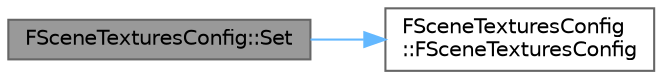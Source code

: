 digraph "FSceneTexturesConfig::Set"
{
 // INTERACTIVE_SVG=YES
 // LATEX_PDF_SIZE
  bgcolor="transparent";
  edge [fontname=Helvetica,fontsize=10,labelfontname=Helvetica,labelfontsize=10];
  node [fontname=Helvetica,fontsize=10,shape=box,height=0.2,width=0.4];
  rankdir="LR";
  Node1 [id="Node000001",label="FSceneTexturesConfig::Set",height=0.2,width=0.4,color="gray40", fillcolor="grey60", style="filled", fontcolor="black",tooltip=" "];
  Node1 -> Node2 [id="edge1_Node000001_Node000002",color="steelblue1",style="solid",tooltip=" "];
  Node2 [id="Node000002",label="FSceneTexturesConfig\l::FSceneTexturesConfig",height=0.2,width=0.4,color="grey40", fillcolor="white", style="filled",URL="$d9/d3e/structFSceneTexturesConfig.html#a0851c8e33f172334355ed32667f0d50f",tooltip=" "];
}
